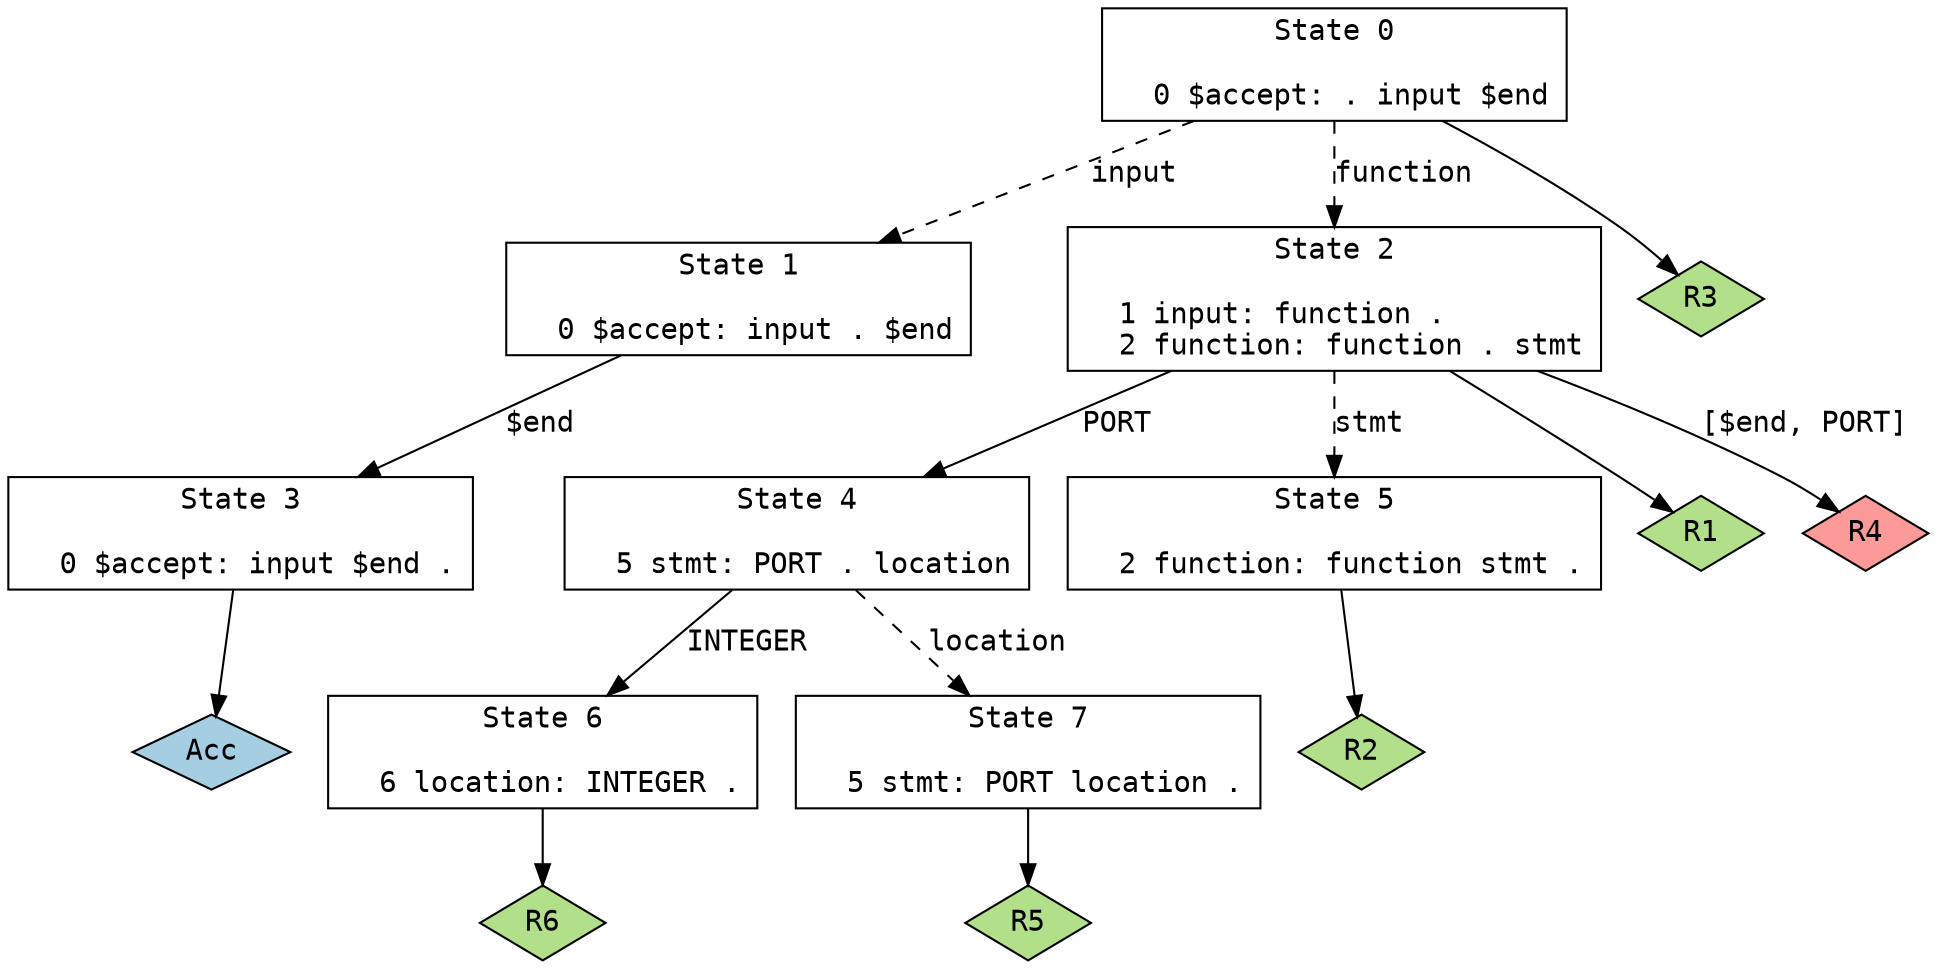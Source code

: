 // Generated by GNU Bison 3.0.4.
// Report bugs to <bug-bison@gnu.org>.
// Home page: <http://www.gnu.org/software/bison/>.

digraph "grammar.y"
{
  node [fontname = courier, shape = box, colorscheme = paired6]
  edge [fontname = courier]

  0 [label="State 0\n\l  0 $accept: . input $end\l"]
  0 -> 1 [style=dashed label="input"]
  0 -> 2 [style=dashed label="function"]
  0 -> "0R3" [style=solid]
 "0R3" [label="R3", fillcolor=3, shape=diamond, style=filled]
  1 [label="State 1\n\l  0 $accept: input . $end\l"]
  1 -> 3 [style=solid label="$end"]
  2 [label="State 2\n\l  1 input: function .\l  2 function: function . stmt\l"]
  2 -> 4 [style=solid label="PORT"]
  2 -> 5 [style=dashed label="stmt"]
  2 -> "2R1" [style=solid]
 "2R1" [label="R1", fillcolor=3, shape=diamond, style=filled]
  2 -> "2R4d" [label="[$end, PORT]", style=solid]
 "2R4d" [label="R4", fillcolor=5, shape=diamond, style=filled]
  3 [label="State 3\n\l  0 $accept: input $end .\l"]
  3 -> "3R0" [style=solid]
 "3R0" [label="Acc", fillcolor=1, shape=diamond, style=filled]
  4 [label="State 4\n\l  5 stmt: PORT . location\l"]
  4 -> 6 [style=solid label="INTEGER"]
  4 -> 7 [style=dashed label="location"]
  5 [label="State 5\n\l  2 function: function stmt .\l"]
  5 -> "5R2" [style=solid]
 "5R2" [label="R2", fillcolor=3, shape=diamond, style=filled]
  6 [label="State 6\n\l  6 location: INTEGER .\l"]
  6 -> "6R6" [style=solid]
 "6R6" [label="R6", fillcolor=3, shape=diamond, style=filled]
  7 [label="State 7\n\l  5 stmt: PORT location .\l"]
  7 -> "7R5" [style=solid]
 "7R5" [label="R5", fillcolor=3, shape=diamond, style=filled]
}
